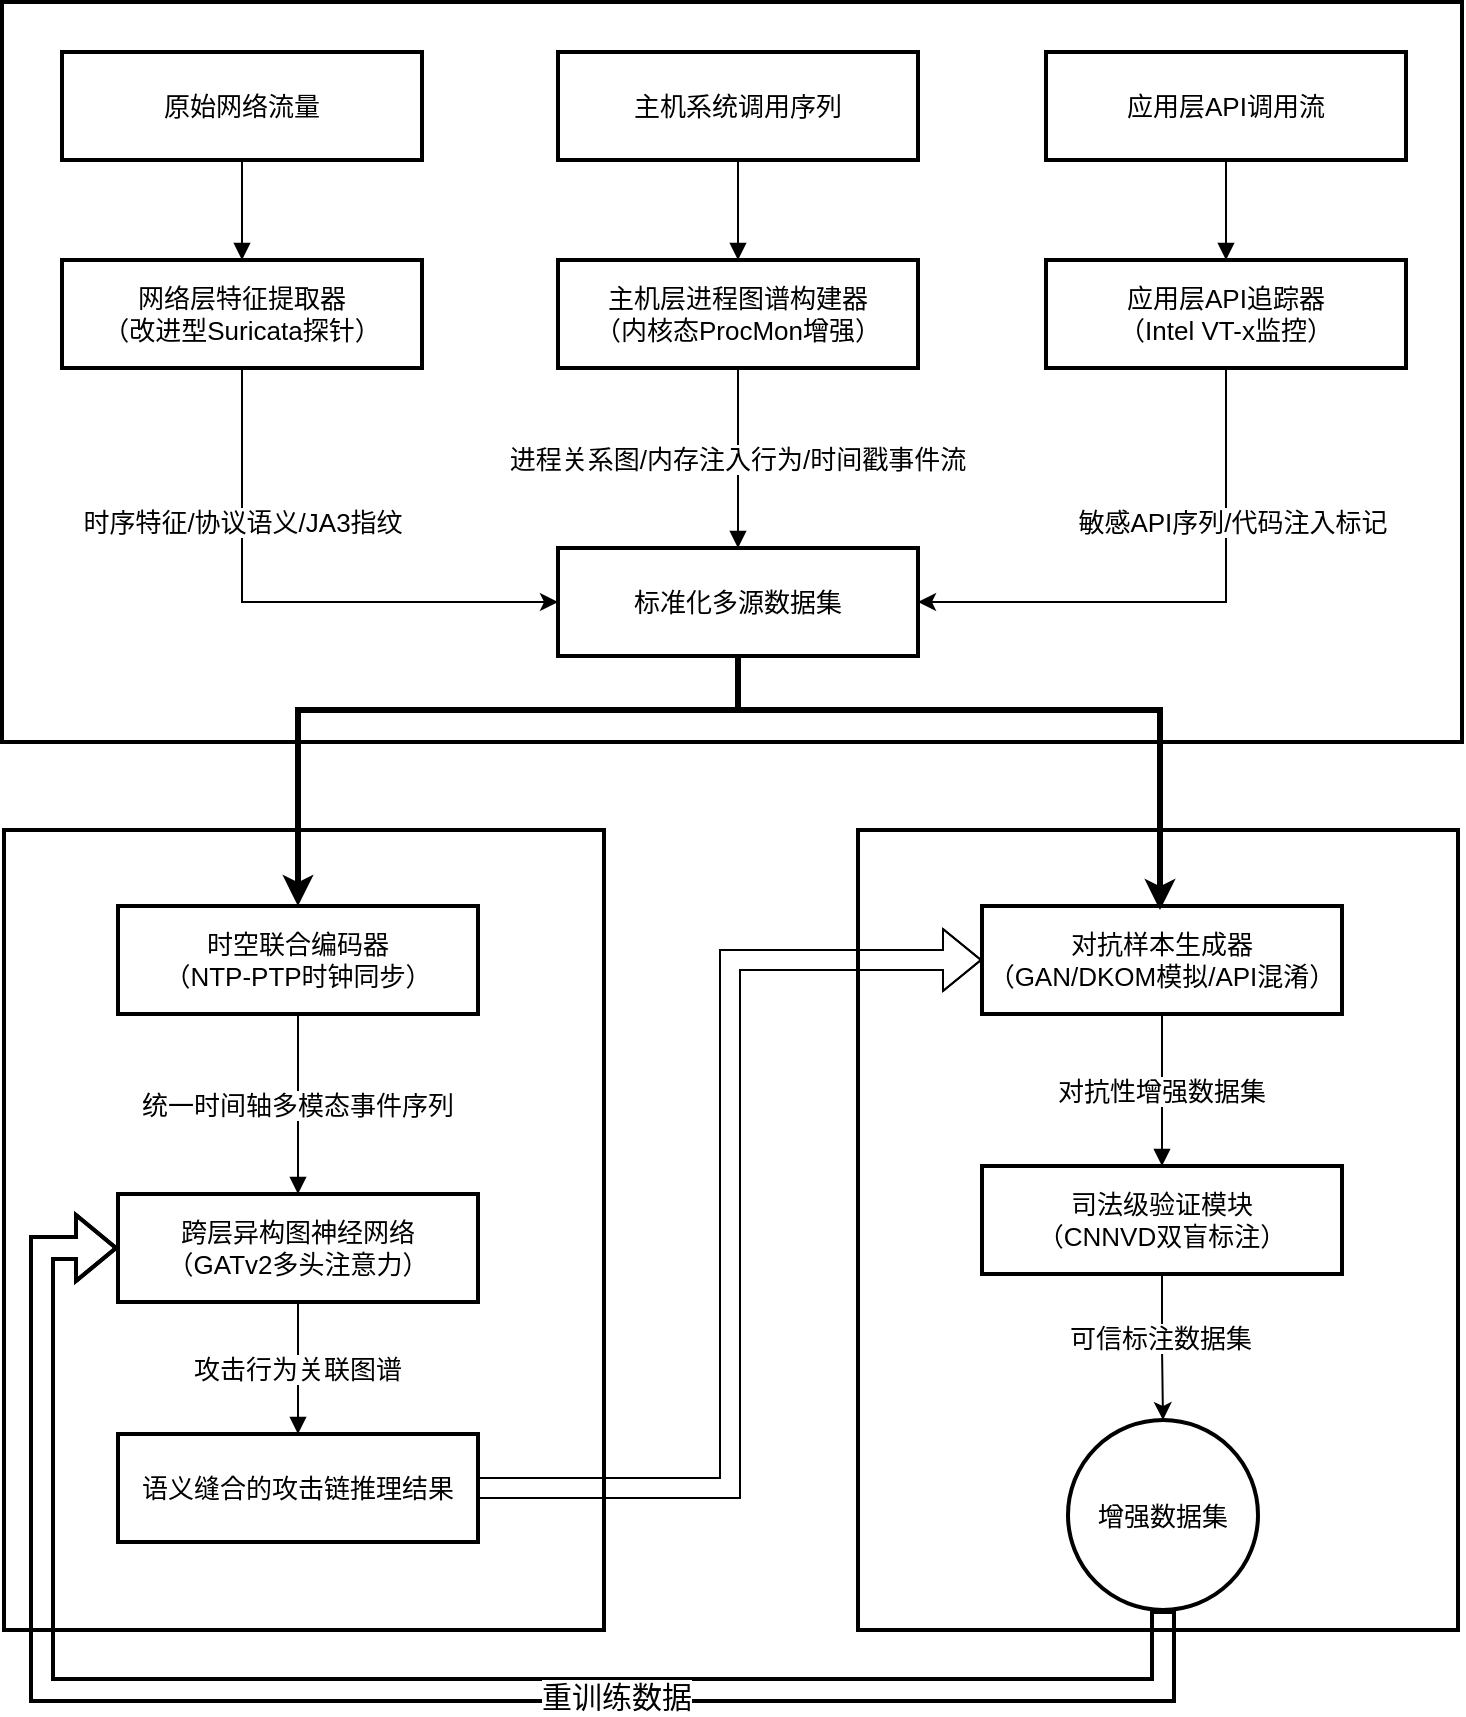 <mxfile version="26.1.0">
  <diagram name="第 1 页" id="A0zR68kN7-x9ofTVkDkA">
    <mxGraphModel dx="1086" dy="1062" grid="1" gridSize="10" guides="1" tooltips="1" connect="1" arrows="1" fold="1" page="0" pageScale="1" pageWidth="827" pageHeight="1169" background="light-dark(#FFFFFF,#00520D)" math="0" shadow="0">
      <root>
        <mxCell id="0" />
        <mxCell id="1" parent="0" />
        <mxCell id="xK2gMv-OVK_lQZHUOuJI-2" value="" style="whiteSpace=wrap;strokeWidth=2;fontSize=13;" vertex="1" parent="1">
          <mxGeometry x="461" y="494" width="300" height="400" as="geometry" />
        </mxCell>
        <mxCell id="xK2gMv-OVK_lQZHUOuJI-1" value="" style="whiteSpace=wrap;strokeWidth=2;fontSize=13;" vertex="1" parent="1">
          <mxGeometry x="888" y="494" width="300" height="400" as="geometry" />
        </mxCell>
        <mxCell id="xK2gMv-OVK_lQZHUOuJI-3" value="" style="whiteSpace=wrap;strokeWidth=2;fontSize=13;" vertex="1" parent="1">
          <mxGeometry x="460" y="80" width="730" height="370" as="geometry" />
        </mxCell>
        <mxCell id="xK2gMv-OVK_lQZHUOuJI-4" value="原始网络流量" style="whiteSpace=wrap;strokeWidth=2;fontSize=13;" vertex="1" parent="1">
          <mxGeometry x="490" y="105" width="180" height="54" as="geometry" />
        </mxCell>
        <mxCell id="xK2gMv-OVK_lQZHUOuJI-71" style="edgeStyle=orthogonalEdgeStyle;rounded=0;orthogonalLoop=1;jettySize=auto;html=1;entryX=0;entryY=0.5;entryDx=0;entryDy=0;exitX=0.5;exitY=1;exitDx=0;exitDy=0;fontSize=13;" edge="1" parent="1" source="xK2gMv-OVK_lQZHUOuJI-5" target="xK2gMv-OVK_lQZHUOuJI-6">
          <mxGeometry relative="1" as="geometry" />
        </mxCell>
        <mxCell id="xK2gMv-OVK_lQZHUOuJI-72" value="时序特征/协议语义/JA3指纹" style="edgeLabel;html=1;align=center;verticalAlign=middle;resizable=0;points=[];fontSize=13;" vertex="1" connectable="0" parent="xK2gMv-OVK_lQZHUOuJI-71">
          <mxGeometry x="-0.448" relative="1" as="geometry">
            <mxPoint y="1" as="offset" />
          </mxGeometry>
        </mxCell>
        <mxCell id="xK2gMv-OVK_lQZHUOuJI-5" value="网络层特征提取器&#xa;（改进型Suricata探针）" style="whiteSpace=wrap;strokeWidth=2;fontSize=13;" vertex="1" parent="1">
          <mxGeometry x="490" y="209" width="180" height="54" as="geometry" />
        </mxCell>
        <mxCell id="xK2gMv-OVK_lQZHUOuJI-79" style="edgeStyle=orthogonalEdgeStyle;rounded=0;orthogonalLoop=1;jettySize=auto;html=1;strokeWidth=3;" edge="1" parent="1" source="xK2gMv-OVK_lQZHUOuJI-6" target="xK2gMv-OVK_lQZHUOuJI-11">
          <mxGeometry relative="1" as="geometry">
            <Array as="points">
              <mxPoint x="828" y="434" />
              <mxPoint x="608" y="434" />
            </Array>
          </mxGeometry>
        </mxCell>
        <mxCell id="xK2gMv-OVK_lQZHUOuJI-6" value="标准化多源数据集" style="whiteSpace=wrap;strokeWidth=2;fontSize=13;" vertex="1" parent="1">
          <mxGeometry x="738" y="353" width="180" height="54" as="geometry" />
        </mxCell>
        <mxCell id="xK2gMv-OVK_lQZHUOuJI-7" value="主机系统调用序列" style="whiteSpace=wrap;strokeWidth=2;fontSize=13;" vertex="1" parent="1">
          <mxGeometry x="738" y="105" width="180" height="54" as="geometry" />
        </mxCell>
        <mxCell id="xK2gMv-OVK_lQZHUOuJI-8" value="主机层进程图谱构建器&#xa;（内核态ProcMon增强）" style="whiteSpace=wrap;strokeWidth=2;fontSize=13;" vertex="1" parent="1">
          <mxGeometry x="738" y="209" width="180" height="54" as="geometry" />
        </mxCell>
        <mxCell id="xK2gMv-OVK_lQZHUOuJI-9" value="应用层API调用流" style="whiteSpace=wrap;strokeWidth=2;fontSize=13;" vertex="1" parent="1">
          <mxGeometry x="982" y="105" width="180" height="54" as="geometry" />
        </mxCell>
        <mxCell id="xK2gMv-OVK_lQZHUOuJI-73" style="edgeStyle=orthogonalEdgeStyle;rounded=0;orthogonalLoop=1;jettySize=auto;html=1;entryX=1;entryY=0.5;entryDx=0;entryDy=0;exitX=0.5;exitY=1;exitDx=0;exitDy=0;fontSize=13;" edge="1" parent="1" source="xK2gMv-OVK_lQZHUOuJI-10" target="xK2gMv-OVK_lQZHUOuJI-6">
          <mxGeometry relative="1" as="geometry" />
        </mxCell>
        <mxCell id="xK2gMv-OVK_lQZHUOuJI-74" value="敏感API序列/代码注入标记" style="edgeLabel;html=1;align=center;verticalAlign=middle;resizable=0;points=[];fontSize=13;" vertex="1" connectable="0" parent="xK2gMv-OVK_lQZHUOuJI-73">
          <mxGeometry x="-0.44" y="3" relative="1" as="geometry">
            <mxPoint y="1" as="offset" />
          </mxGeometry>
        </mxCell>
        <mxCell id="xK2gMv-OVK_lQZHUOuJI-10" value="应用层API追踪器&#xa;（Intel VT-x监控）" style="whiteSpace=wrap;strokeWidth=2;fontSize=13;" vertex="1" parent="1">
          <mxGeometry x="982" y="209" width="180" height="54" as="geometry" />
        </mxCell>
        <mxCell id="xK2gMv-OVK_lQZHUOuJI-11" value="时空联合编码器&#xa;（NTP-PTP时钟同步）" style="whiteSpace=wrap;strokeWidth=2;fontSize=13;" vertex="1" parent="1">
          <mxGeometry x="518" y="532" width="180" height="54" as="geometry" />
        </mxCell>
        <mxCell id="xK2gMv-OVK_lQZHUOuJI-12" value="跨层异构图神经网络&#xa;（GATv2多头注意力）" style="whiteSpace=wrap;strokeWidth=2;fontSize=13;" vertex="1" parent="1">
          <mxGeometry x="518" y="676" width="180" height="54" as="geometry" />
        </mxCell>
        <mxCell id="xK2gMv-OVK_lQZHUOuJI-76" style="edgeStyle=orthogonalEdgeStyle;rounded=0;orthogonalLoop=1;jettySize=auto;html=1;entryX=0;entryY=0.5;entryDx=0;entryDy=0;shape=flexArrow;fontSize=13;" edge="1" parent="1" source="xK2gMv-OVK_lQZHUOuJI-13" target="xK2gMv-OVK_lQZHUOuJI-14">
          <mxGeometry relative="1" as="geometry" />
        </mxCell>
        <mxCell id="xK2gMv-OVK_lQZHUOuJI-13" value="语义缝合的攻击链推理结果" style="whiteSpace=wrap;strokeWidth=2;fontSize=13;" vertex="1" parent="1">
          <mxGeometry x="518" y="796" width="180" height="54" as="geometry" />
        </mxCell>
        <mxCell id="xK2gMv-OVK_lQZHUOuJI-14" value="对抗样本生成器&#xa;（GAN/DKOM模拟/API混淆）" style="whiteSpace=wrap;strokeWidth=2;fontSize=13;" vertex="1" parent="1">
          <mxGeometry x="950" y="532" width="180" height="54" as="geometry" />
        </mxCell>
        <mxCell id="xK2gMv-OVK_lQZHUOuJI-69" style="edgeStyle=orthogonalEdgeStyle;rounded=0;orthogonalLoop=1;jettySize=auto;html=1;entryX=0.5;entryY=0;entryDx=0;entryDy=0;fontSize=13;" edge="1" parent="1" source="xK2gMv-OVK_lQZHUOuJI-15" target="xK2gMv-OVK_lQZHUOuJI-16">
          <mxGeometry relative="1" as="geometry" />
        </mxCell>
        <mxCell id="xK2gMv-OVK_lQZHUOuJI-70" value="可信标注数据集" style="edgeLabel;html=1;align=center;verticalAlign=middle;resizable=0;points=[];fontSize=13;" vertex="1" connectable="0" parent="xK2gMv-OVK_lQZHUOuJI-69">
          <mxGeometry x="-0.138" y="-1" relative="1" as="geometry">
            <mxPoint as="offset" />
          </mxGeometry>
        </mxCell>
        <mxCell id="xK2gMv-OVK_lQZHUOuJI-15" value="司法级验证模块&#xa;（CNNVD双盲标注）" style="whiteSpace=wrap;strokeWidth=2;fontSize=13;" vertex="1" parent="1">
          <mxGeometry x="950" y="662" width="180" height="54" as="geometry" />
        </mxCell>
        <mxCell id="xK2gMv-OVK_lQZHUOuJI-77" style="edgeStyle=orthogonalEdgeStyle;rounded=0;orthogonalLoop=1;jettySize=auto;html=1;entryX=0;entryY=0.5;entryDx=0;entryDy=0;shape=flexArrow;strokeWidth=2;fontSize=13;" edge="1" parent="1" source="xK2gMv-OVK_lQZHUOuJI-16" target="xK2gMv-OVK_lQZHUOuJI-12">
          <mxGeometry relative="1" as="geometry">
            <Array as="points">
              <mxPoint x="1040" y="924" />
              <mxPoint x="480" y="924" />
              <mxPoint x="480" y="703" />
            </Array>
          </mxGeometry>
        </mxCell>
        <mxCell id="xK2gMv-OVK_lQZHUOuJI-78" value="重训练数据" style="edgeLabel;html=1;align=center;verticalAlign=middle;resizable=0;points=[];fontSize=15;" vertex="1" connectable="0" parent="xK2gMv-OVK_lQZHUOuJI-77">
          <mxGeometry x="-0.271" y="3" relative="1" as="geometry">
            <mxPoint as="offset" />
          </mxGeometry>
        </mxCell>
        <mxCell id="xK2gMv-OVK_lQZHUOuJI-16" value="增强数据集" style="ellipse;aspect=fixed;strokeWidth=2;whiteSpace=wrap;fontSize=13;" vertex="1" parent="1">
          <mxGeometry x="993" y="789" width="95" height="95" as="geometry" />
        </mxCell>
        <mxCell id="xK2gMv-OVK_lQZHUOuJI-17" value="" style="whiteSpace=wrap;strokeWidth=2;fontSize=13;" vertex="1" parent="1">
          <mxGeometry x="490" y="380" as="geometry" />
        </mxCell>
        <mxCell id="xK2gMv-OVK_lQZHUOuJI-18" value="" style="whiteSpace=wrap;strokeWidth=2;fontSize=13;" vertex="1" parent="1">
          <mxGeometry x="822" y="494" as="geometry" />
        </mxCell>
        <mxCell id="xK2gMv-OVK_lQZHUOuJI-19" value="" style="whiteSpace=wrap;strokeWidth=2;fontSize=13;" vertex="1" parent="1">
          <mxGeometry x="854" y="380" as="geometry" />
        </mxCell>
        <mxCell id="xK2gMv-OVK_lQZHUOuJI-20" value="" style="whiteSpace=wrap;strokeWidth=2;fontSize=13;" vertex="1" parent="1">
          <mxGeometry x="854" y="515" as="geometry" />
        </mxCell>
        <mxCell id="xK2gMv-OVK_lQZHUOuJI-21" value="" style="whiteSpace=wrap;strokeWidth=2;fontSize=13;" vertex="1" parent="1">
          <mxGeometry x="1181" y="380" as="geometry" />
        </mxCell>
        <mxCell id="xK2gMv-OVK_lQZHUOuJI-22" value="" style="whiteSpace=wrap;strokeWidth=2;fontSize=13;" vertex="1" parent="1">
          <mxGeometry x="1040" y="508" as="geometry" />
        </mxCell>
        <mxCell id="xK2gMv-OVK_lQZHUOuJI-23" value="" style="whiteSpace=wrap;strokeWidth=2;fontSize=13;" vertex="1" parent="1">
          <mxGeometry x="672" y="718" as="geometry" />
        </mxCell>
        <mxCell id="xK2gMv-OVK_lQZHUOuJI-24" value="" style="whiteSpace=wrap;strokeWidth=2;fontSize=13;" vertex="1" parent="1">
          <mxGeometry x="690" y="844" as="geometry" />
        </mxCell>
        <mxCell id="xK2gMv-OVK_lQZHUOuJI-25" value="" style="whiteSpace=wrap;strokeWidth=2;fontSize=13;" vertex="1" parent="1">
          <mxGeometry x="460" y="844" as="geometry" />
        </mxCell>
        <mxCell id="xK2gMv-OVK_lQZHUOuJI-27" value="" style="whiteSpace=wrap;strokeWidth=2;fontSize=13;" vertex="1" parent="1">
          <mxGeometry x="1113" y="723" as="geometry" />
        </mxCell>
        <mxCell id="xK2gMv-OVK_lQZHUOuJI-28" value="" style="whiteSpace=wrap;strokeWidth=2;fontSize=13;" vertex="1" parent="1">
          <mxGeometry x="1168" y="870" as="geometry" />
        </mxCell>
        <mxCell id="xK2gMv-OVK_lQZHUOuJI-29" value="" style="whiteSpace=wrap;strokeWidth=2;fontSize=13;" vertex="1" parent="1">
          <mxGeometry x="925" y="870" as="geometry" />
        </mxCell>
        <mxCell id="xK2gMv-OVK_lQZHUOuJI-31" value="" style="curved=1;startArrow=none;endArrow=block;exitX=0.5;exitY=1;entryX=0.5;entryY=0;rounded=0;fontSize=13;" edge="1" parent="1" source="xK2gMv-OVK_lQZHUOuJI-4" target="xK2gMv-OVK_lQZHUOuJI-5">
          <mxGeometry relative="1" as="geometry">
            <Array as="points" />
          </mxGeometry>
        </mxCell>
        <mxCell id="xK2gMv-OVK_lQZHUOuJI-33" value="" style="curved=1;startArrow=none;endArrow=block;exitX=0.5;exitY=1;entryX=0.5;entryY=0;rounded=0;fontSize=13;" edge="1" parent="1" source="xK2gMv-OVK_lQZHUOuJI-7" target="xK2gMv-OVK_lQZHUOuJI-8">
          <mxGeometry relative="1" as="geometry">
            <Array as="points" />
          </mxGeometry>
        </mxCell>
        <mxCell id="xK2gMv-OVK_lQZHUOuJI-34" value="进程关系图/内存注入行为/时间戳事件流" style="startArrow=none;endArrow=block;exitX=0.5;exitY=1;entryX=0.5;entryY=0;rounded=0;exitDx=0;exitDy=0;fontSize=13;" edge="1" parent="1" source="xK2gMv-OVK_lQZHUOuJI-8" target="xK2gMv-OVK_lQZHUOuJI-6">
          <mxGeometry relative="1" as="geometry" />
        </mxCell>
        <mxCell id="xK2gMv-OVK_lQZHUOuJI-35" value="" style="curved=1;startArrow=none;endArrow=block;exitX=0.5;exitY=1;entryX=0.5;entryY=0;rounded=0;fontSize=13;" edge="1" parent="1" source="xK2gMv-OVK_lQZHUOuJI-9" target="xK2gMv-OVK_lQZHUOuJI-10">
          <mxGeometry relative="1" as="geometry">
            <Array as="points" />
          </mxGeometry>
        </mxCell>
        <mxCell id="xK2gMv-OVK_lQZHUOuJI-47" value="统一时间轴多模态事件序列" style="startArrow=none;endArrow=block;exitX=0.5;exitY=1;entryX=0.5;entryY=-0.01;rounded=0;fontSize=13;exitDx=0;exitDy=0;" edge="1" parent="1" source="xK2gMv-OVK_lQZHUOuJI-11" target="xK2gMv-OVK_lQZHUOuJI-12">
          <mxGeometry relative="1" as="geometry" />
        </mxCell>
        <mxCell id="xK2gMv-OVK_lQZHUOuJI-48" value="攻击行为关联图谱" style="startArrow=none;endArrow=block;exitX=0.5;exitY=1;entryX=0.5;entryY=0;rounded=0;fontSize=13;exitDx=0;exitDy=0;" edge="1" parent="1" source="xK2gMv-OVK_lQZHUOuJI-12" target="xK2gMv-OVK_lQZHUOuJI-13">
          <mxGeometry relative="1" as="geometry" />
        </mxCell>
        <mxCell id="xK2gMv-OVK_lQZHUOuJI-57" value="对抗性增强数据集" style="startArrow=none;endArrow=block;exitX=0.5;exitY=1;entryX=0.5;entryY=-0.01;rounded=0;exitDx=0;exitDy=0;fontSize=13;" edge="1" parent="1" source="xK2gMv-OVK_lQZHUOuJI-14" target="xK2gMv-OVK_lQZHUOuJI-15">
          <mxGeometry relative="1" as="geometry" />
        </mxCell>
        <mxCell id="xK2gMv-OVK_lQZHUOuJI-80" style="edgeStyle=orthogonalEdgeStyle;rounded=0;orthogonalLoop=1;jettySize=auto;html=1;strokeWidth=3;" edge="1" parent="1" source="xK2gMv-OVK_lQZHUOuJI-6">
          <mxGeometry relative="1" as="geometry">
            <mxPoint x="1039" y="534" as="targetPoint" />
            <Array as="points">
              <mxPoint x="828" y="434" />
              <mxPoint x="1039" y="434" />
            </Array>
          </mxGeometry>
        </mxCell>
      </root>
    </mxGraphModel>
  </diagram>
</mxfile>
